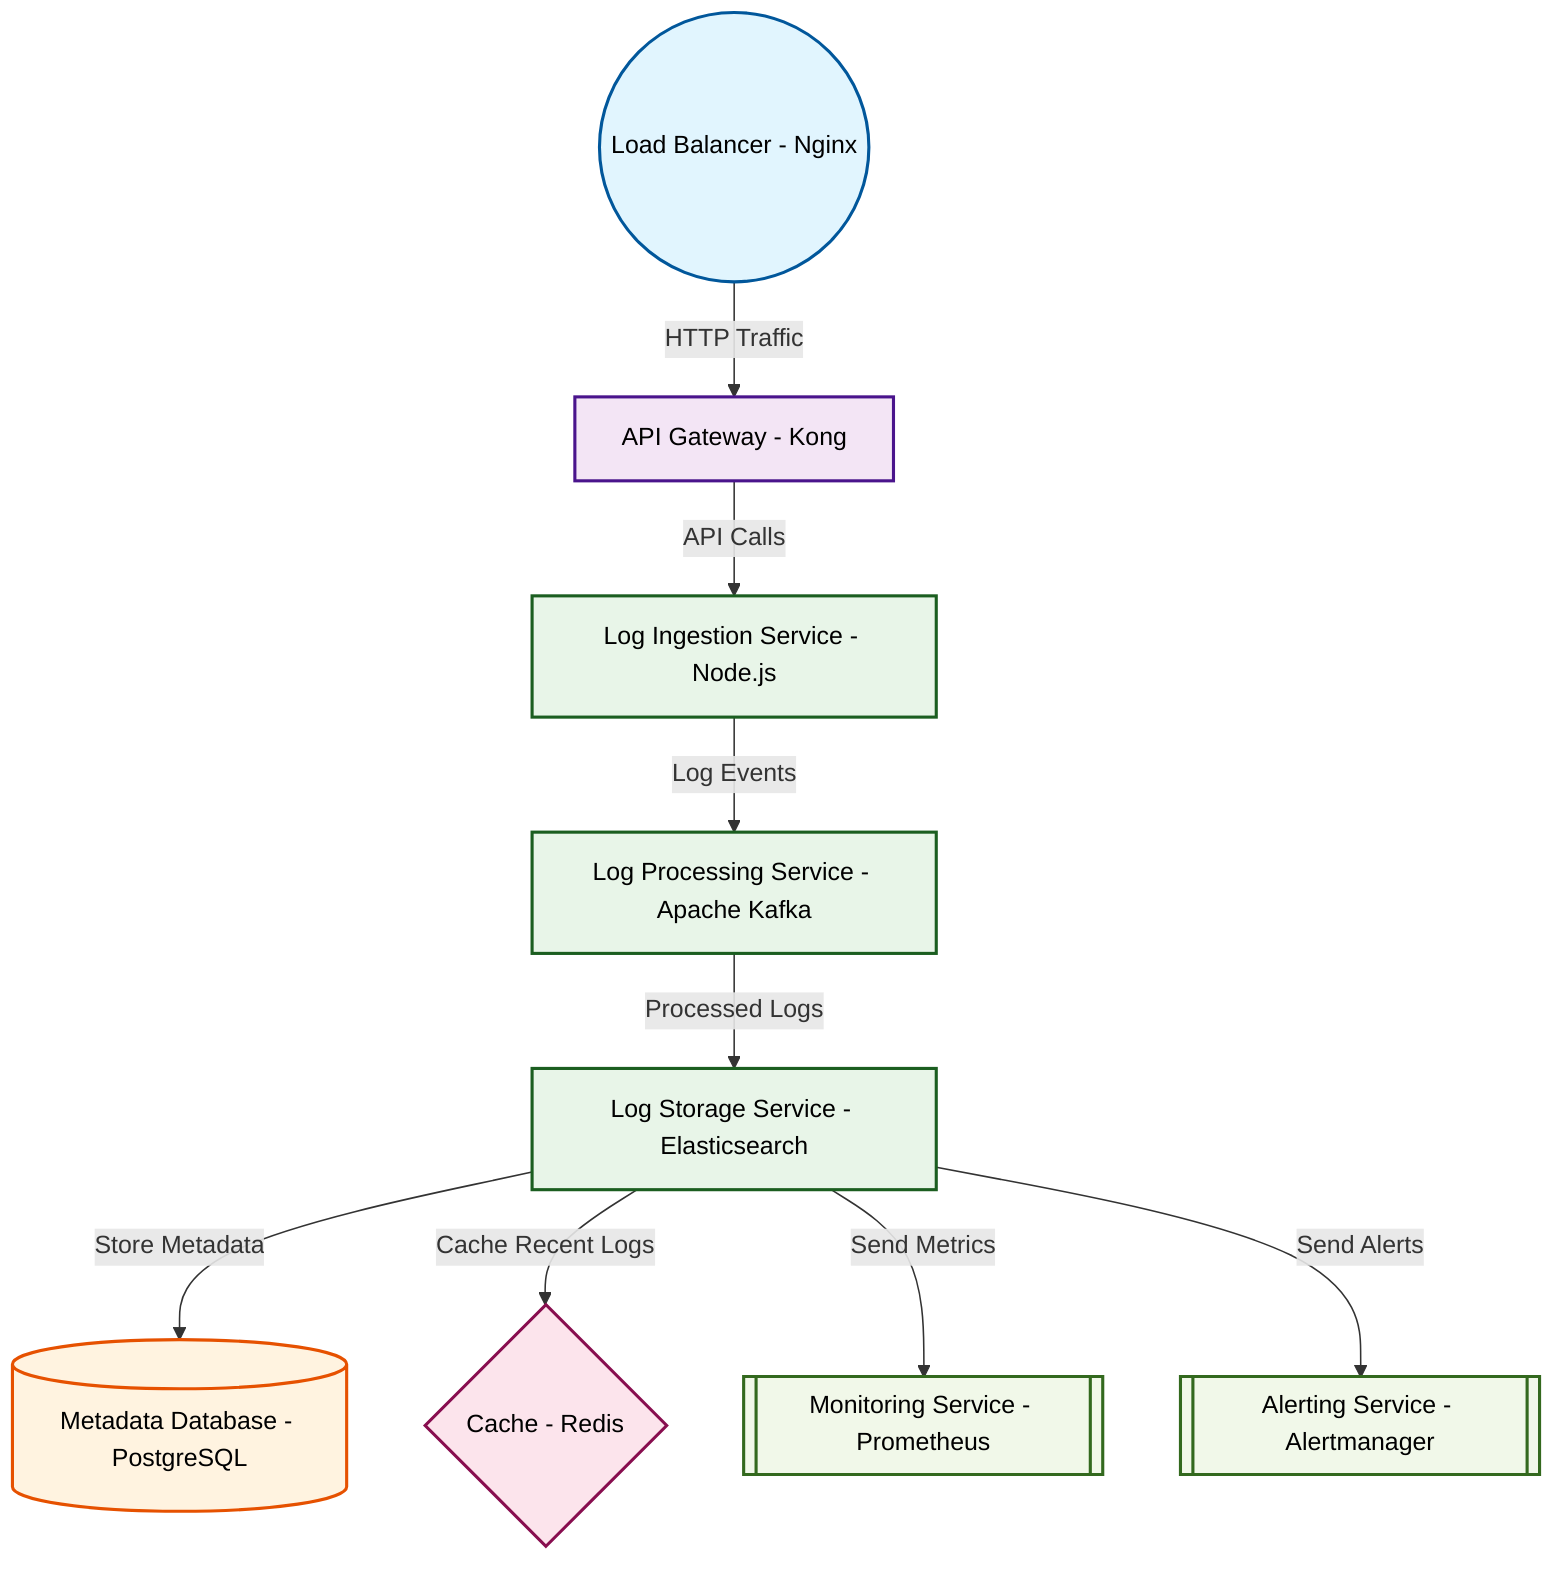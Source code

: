 graph TB

    %% Professional Software Architecture Styling
    classDef userInterface fill:#e1f5fe,stroke:#01579b,stroke-width:2px,color:#000
    classDef apiLayer fill:#f3e5f5,stroke:#4a148c,stroke-width:2px,color:#000
    classDef service fill:#e8f5e8,stroke:#1b5e20,stroke-width:2px,color:#000
    classDef database fill:#fff3e0,stroke:#e65100,stroke-width:2px,color:#000
    classDef cache fill:#fce4ec,stroke:#880e4f,stroke-width:2px,color:#000
    classDef external fill:#f1f8e9,stroke:#33691e,stroke-width:2px,color:#000

    lb1((Load Balancer - Nginx))
    api1[API Gateway - Kong]
    service1[Log Ingestion Service - Node.js]
    service2[Log Processing Service - Apache Kafka]
    service3[Log Storage Service - Elasticsearch]
    db1[(Metadata Database - PostgreSQL)]
    cache1{Cache - Redis}
    external1[[Monitoring Service - Prometheus]]
    external2[[Alerting Service - Alertmanager]]

    lb1 -->|HTTP Traffic| api1
    api1 -->|API Calls| service1
    service1 -->|Log Events| service2
    service2 -->|Processed Logs| service3
    service3 -->|Store Metadata| db1
    service3 -->|Cache Recent Logs| cache1
    service3 -->|Send Metrics| external1
    service3 -->|Send Alerts| external2

    class lb1 userInterface
    class api1 apiLayer
    class service1 service
    class service2 service
    class service3 service
    class db1 database
    class cache1 cache
    class external1 external
    class external2 external